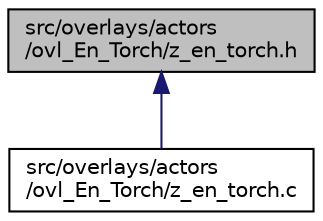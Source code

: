 digraph "src/overlays/actors/ovl_En_Torch/z_en_torch.h"
{
 // LATEX_PDF_SIZE
  edge [fontname="Helvetica",fontsize="10",labelfontname="Helvetica",labelfontsize="10"];
  node [fontname="Helvetica",fontsize="10",shape=record];
  Node1 [label="src/overlays/actors\l/ovl_En_Torch/z_en_torch.h",height=0.2,width=0.4,color="black", fillcolor="grey75", style="filled", fontcolor="black",tooltip=" "];
  Node1 -> Node2 [dir="back",color="midnightblue",fontsize="10",style="solid",fontname="Helvetica"];
  Node2 [label="src/overlays/actors\l/ovl_En_Torch/z_en_torch.c",height=0.2,width=0.4,color="black", fillcolor="white", style="filled",URL="$db/d84/z__en__torch_8c.html",tooltip=" "];
}
